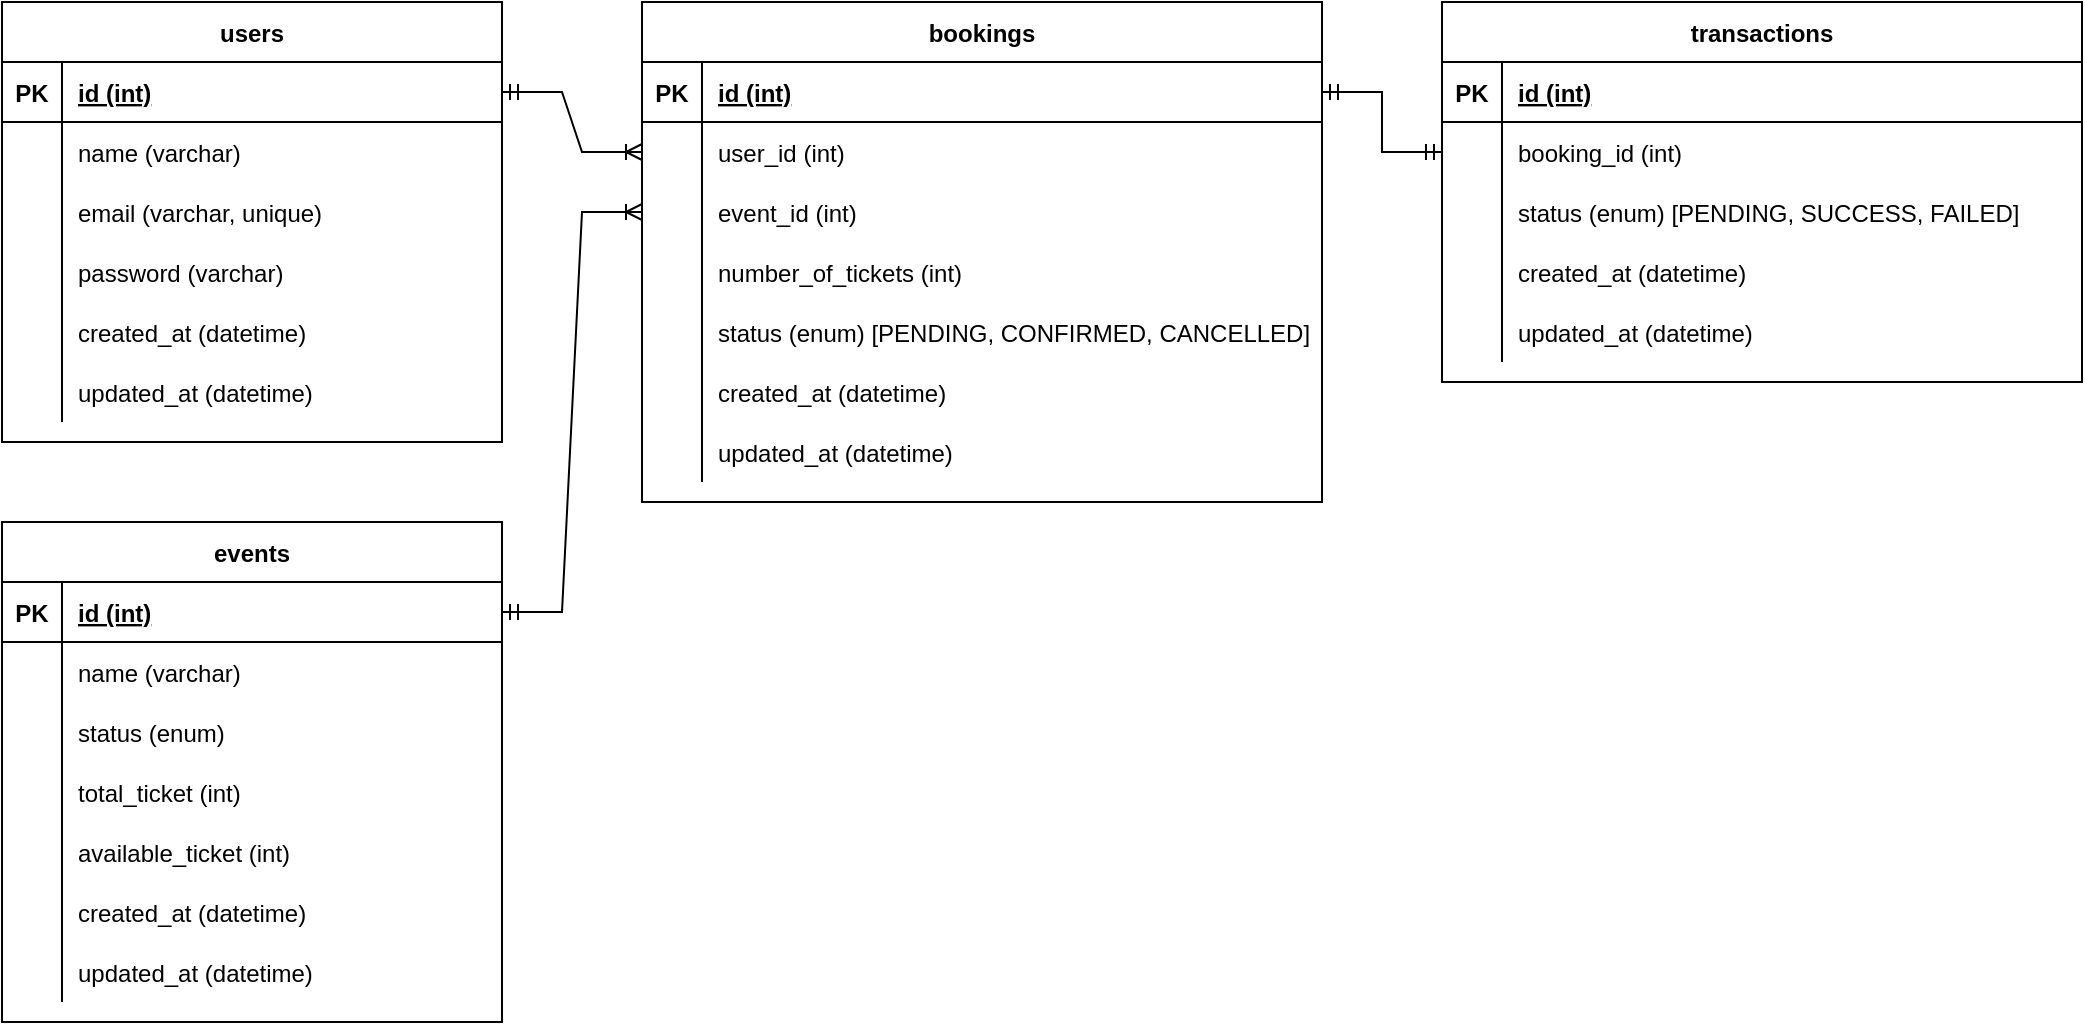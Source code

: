 <mxfile version="24.6.4" type="device">
  <diagram id="C5RBs43oDa-KdzZeNtuy" name="Page-1">
    <mxGraphModel dx="1434" dy="1851" grid="1" gridSize="10" guides="1" tooltips="1" connect="1" arrows="1" fold="1" page="1" pageScale="1" pageWidth="827" pageHeight="1169" math="0" shadow="0">
      <root>
        <mxCell id="WIyWlLk6GJQsqaUBKTNV-0" />
        <mxCell id="WIyWlLk6GJQsqaUBKTNV-1" parent="WIyWlLk6GJQsqaUBKTNV-0" />
        <mxCell id="DBRyhk68mxxiNpGFSdLe-0" value="users" style="shape=table;startSize=30;container=1;collapsible=1;childLayout=tableLayout;fixedRows=1;rowLines=0;fontStyle=1;align=center;resizeLast=1;" vertex="1" parent="WIyWlLk6GJQsqaUBKTNV-1">
          <mxGeometry x="80" y="-1120" width="250" height="220" as="geometry" />
        </mxCell>
        <mxCell id="DBRyhk68mxxiNpGFSdLe-1" value="" style="shape=partialRectangle;collapsible=0;dropTarget=0;pointerEvents=0;fillColor=none;points=[[0,0.5],[1,0.5]];portConstraint=eastwest;top=0;left=0;right=0;bottom=1;" vertex="1" parent="DBRyhk68mxxiNpGFSdLe-0">
          <mxGeometry y="30" width="250" height="30" as="geometry" />
        </mxCell>
        <mxCell id="DBRyhk68mxxiNpGFSdLe-2" value="PK" style="shape=partialRectangle;overflow=hidden;connectable=0;fillColor=none;top=0;left=0;bottom=0;right=0;fontStyle=1;" vertex="1" parent="DBRyhk68mxxiNpGFSdLe-1">
          <mxGeometry width="30" height="30" as="geometry">
            <mxRectangle width="30" height="30" as="alternateBounds" />
          </mxGeometry>
        </mxCell>
        <mxCell id="DBRyhk68mxxiNpGFSdLe-3" value="id (int)" style="shape=partialRectangle;overflow=hidden;connectable=0;fillColor=none;top=0;left=0;bottom=0;right=0;align=left;spacingLeft=6;fontStyle=5;" vertex="1" parent="DBRyhk68mxxiNpGFSdLe-1">
          <mxGeometry x="30" width="220" height="30" as="geometry">
            <mxRectangle width="220" height="30" as="alternateBounds" />
          </mxGeometry>
        </mxCell>
        <mxCell id="DBRyhk68mxxiNpGFSdLe-4" value="" style="shape=partialRectangle;collapsible=0;dropTarget=0;pointerEvents=0;fillColor=none;points=[[0,0.5],[1,0.5]];portConstraint=eastwest;top=0;left=0;right=0;bottom=0;" vertex="1" parent="DBRyhk68mxxiNpGFSdLe-0">
          <mxGeometry y="60" width="250" height="30" as="geometry" />
        </mxCell>
        <mxCell id="DBRyhk68mxxiNpGFSdLe-5" value="" style="shape=partialRectangle;overflow=hidden;connectable=0;fillColor=none;top=0;left=0;bottom=0;right=0;" vertex="1" parent="DBRyhk68mxxiNpGFSdLe-4">
          <mxGeometry width="30" height="30" as="geometry">
            <mxRectangle width="30" height="30" as="alternateBounds" />
          </mxGeometry>
        </mxCell>
        <mxCell id="DBRyhk68mxxiNpGFSdLe-6" value="name (varchar)" style="shape=partialRectangle;overflow=hidden;connectable=0;fillColor=none;top=0;left=0;bottom=0;right=0;align=left;spacingLeft=6;" vertex="1" parent="DBRyhk68mxxiNpGFSdLe-4">
          <mxGeometry x="30" width="220" height="30" as="geometry">
            <mxRectangle width="220" height="30" as="alternateBounds" />
          </mxGeometry>
        </mxCell>
        <mxCell id="DBRyhk68mxxiNpGFSdLe-10" value="" style="shape=partialRectangle;collapsible=0;dropTarget=0;pointerEvents=0;fillColor=none;points=[[0,0.5],[1,0.5]];portConstraint=eastwest;top=0;left=0;right=0;bottom=0;" vertex="1" parent="DBRyhk68mxxiNpGFSdLe-0">
          <mxGeometry y="90" width="250" height="30" as="geometry" />
        </mxCell>
        <mxCell id="DBRyhk68mxxiNpGFSdLe-11" value="" style="shape=partialRectangle;overflow=hidden;connectable=0;fillColor=none;top=0;left=0;bottom=0;right=0;" vertex="1" parent="DBRyhk68mxxiNpGFSdLe-10">
          <mxGeometry width="30" height="30" as="geometry">
            <mxRectangle width="30" height="30" as="alternateBounds" />
          </mxGeometry>
        </mxCell>
        <mxCell id="DBRyhk68mxxiNpGFSdLe-12" value="email (varchar, unique)" style="shape=partialRectangle;overflow=hidden;connectable=0;fillColor=none;top=0;left=0;bottom=0;right=0;align=left;spacingLeft=6;" vertex="1" parent="DBRyhk68mxxiNpGFSdLe-10">
          <mxGeometry x="30" width="220" height="30" as="geometry">
            <mxRectangle width="220" height="30" as="alternateBounds" />
          </mxGeometry>
        </mxCell>
        <mxCell id="DBRyhk68mxxiNpGFSdLe-13" value="" style="shape=partialRectangle;collapsible=0;dropTarget=0;pointerEvents=0;fillColor=none;points=[[0,0.5],[1,0.5]];portConstraint=eastwest;top=0;left=0;right=0;bottom=0;" vertex="1" parent="DBRyhk68mxxiNpGFSdLe-0">
          <mxGeometry y="120" width="250" height="30" as="geometry" />
        </mxCell>
        <mxCell id="DBRyhk68mxxiNpGFSdLe-14" value="" style="shape=partialRectangle;overflow=hidden;connectable=0;fillColor=none;top=0;left=0;bottom=0;right=0;" vertex="1" parent="DBRyhk68mxxiNpGFSdLe-13">
          <mxGeometry width="30" height="30" as="geometry">
            <mxRectangle width="30" height="30" as="alternateBounds" />
          </mxGeometry>
        </mxCell>
        <mxCell id="DBRyhk68mxxiNpGFSdLe-15" value="password (varchar)" style="shape=partialRectangle;overflow=hidden;connectable=0;fillColor=none;top=0;left=0;bottom=0;right=0;align=left;spacingLeft=6;" vertex="1" parent="DBRyhk68mxxiNpGFSdLe-13">
          <mxGeometry x="30" width="220" height="30" as="geometry">
            <mxRectangle width="220" height="30" as="alternateBounds" />
          </mxGeometry>
        </mxCell>
        <mxCell id="DBRyhk68mxxiNpGFSdLe-22" value="" style="shape=partialRectangle;collapsible=0;dropTarget=0;pointerEvents=0;fillColor=none;points=[[0,0.5],[1,0.5]];portConstraint=eastwest;top=0;left=0;right=0;bottom=0;" vertex="1" parent="DBRyhk68mxxiNpGFSdLe-0">
          <mxGeometry y="150" width="250" height="30" as="geometry" />
        </mxCell>
        <mxCell id="DBRyhk68mxxiNpGFSdLe-23" value="" style="shape=partialRectangle;overflow=hidden;connectable=0;fillColor=none;top=0;left=0;bottom=0;right=0;" vertex="1" parent="DBRyhk68mxxiNpGFSdLe-22">
          <mxGeometry width="30" height="30" as="geometry">
            <mxRectangle width="30" height="30" as="alternateBounds" />
          </mxGeometry>
        </mxCell>
        <mxCell id="DBRyhk68mxxiNpGFSdLe-24" value="created_at (datetime)" style="shape=partialRectangle;overflow=hidden;connectable=0;fillColor=none;top=0;left=0;bottom=0;right=0;align=left;spacingLeft=6;" vertex="1" parent="DBRyhk68mxxiNpGFSdLe-22">
          <mxGeometry x="30" width="220" height="30" as="geometry">
            <mxRectangle width="220" height="30" as="alternateBounds" />
          </mxGeometry>
        </mxCell>
        <mxCell id="DBRyhk68mxxiNpGFSdLe-25" value="" style="shape=partialRectangle;collapsible=0;dropTarget=0;pointerEvents=0;fillColor=none;points=[[0,0.5],[1,0.5]];portConstraint=eastwest;top=0;left=0;right=0;bottom=0;" vertex="1" parent="DBRyhk68mxxiNpGFSdLe-0">
          <mxGeometry y="180" width="250" height="30" as="geometry" />
        </mxCell>
        <mxCell id="DBRyhk68mxxiNpGFSdLe-26" value="" style="shape=partialRectangle;overflow=hidden;connectable=0;fillColor=none;top=0;left=0;bottom=0;right=0;" vertex="1" parent="DBRyhk68mxxiNpGFSdLe-25">
          <mxGeometry width="30" height="30" as="geometry">
            <mxRectangle width="30" height="30" as="alternateBounds" />
          </mxGeometry>
        </mxCell>
        <mxCell id="DBRyhk68mxxiNpGFSdLe-27" value="updated_at (datetime)" style="shape=partialRectangle;overflow=hidden;connectable=0;fillColor=none;top=0;left=0;bottom=0;right=0;align=left;spacingLeft=6;" vertex="1" parent="DBRyhk68mxxiNpGFSdLe-25">
          <mxGeometry x="30" width="220" height="30" as="geometry">
            <mxRectangle width="220" height="30" as="alternateBounds" />
          </mxGeometry>
        </mxCell>
        <mxCell id="DBRyhk68mxxiNpGFSdLe-28" value="events" style="shape=table;startSize=30;container=1;collapsible=1;childLayout=tableLayout;fixedRows=1;rowLines=0;fontStyle=1;align=center;resizeLast=1;" vertex="1" parent="WIyWlLk6GJQsqaUBKTNV-1">
          <mxGeometry x="80" y="-860" width="250" height="250" as="geometry" />
        </mxCell>
        <mxCell id="DBRyhk68mxxiNpGFSdLe-29" value="" style="shape=partialRectangle;collapsible=0;dropTarget=0;pointerEvents=0;fillColor=none;points=[[0,0.5],[1,0.5]];portConstraint=eastwest;top=0;left=0;right=0;bottom=1;" vertex="1" parent="DBRyhk68mxxiNpGFSdLe-28">
          <mxGeometry y="30" width="250" height="30" as="geometry" />
        </mxCell>
        <mxCell id="DBRyhk68mxxiNpGFSdLe-30" value="PK" style="shape=partialRectangle;overflow=hidden;connectable=0;fillColor=none;top=0;left=0;bottom=0;right=0;fontStyle=1;" vertex="1" parent="DBRyhk68mxxiNpGFSdLe-29">
          <mxGeometry width="30" height="30" as="geometry">
            <mxRectangle width="30" height="30" as="alternateBounds" />
          </mxGeometry>
        </mxCell>
        <mxCell id="DBRyhk68mxxiNpGFSdLe-31" value="id (int)" style="shape=partialRectangle;overflow=hidden;connectable=0;fillColor=none;top=0;left=0;bottom=0;right=0;align=left;spacingLeft=6;fontStyle=5;" vertex="1" parent="DBRyhk68mxxiNpGFSdLe-29">
          <mxGeometry x="30" width="220" height="30" as="geometry">
            <mxRectangle width="220" height="30" as="alternateBounds" />
          </mxGeometry>
        </mxCell>
        <mxCell id="DBRyhk68mxxiNpGFSdLe-32" value="" style="shape=partialRectangle;collapsible=0;dropTarget=0;pointerEvents=0;fillColor=none;points=[[0,0.5],[1,0.5]];portConstraint=eastwest;top=0;left=0;right=0;bottom=0;" vertex="1" parent="DBRyhk68mxxiNpGFSdLe-28">
          <mxGeometry y="60" width="250" height="30" as="geometry" />
        </mxCell>
        <mxCell id="DBRyhk68mxxiNpGFSdLe-33" value="" style="shape=partialRectangle;overflow=hidden;connectable=0;fillColor=none;top=0;left=0;bottom=0;right=0;" vertex="1" parent="DBRyhk68mxxiNpGFSdLe-32">
          <mxGeometry width="30" height="30" as="geometry">
            <mxRectangle width="30" height="30" as="alternateBounds" />
          </mxGeometry>
        </mxCell>
        <mxCell id="DBRyhk68mxxiNpGFSdLe-34" value="name (varchar)" style="shape=partialRectangle;overflow=hidden;connectable=0;fillColor=none;top=0;left=0;bottom=0;right=0;align=left;spacingLeft=6;" vertex="1" parent="DBRyhk68mxxiNpGFSdLe-32">
          <mxGeometry x="30" width="220" height="30" as="geometry">
            <mxRectangle width="220" height="30" as="alternateBounds" />
          </mxGeometry>
        </mxCell>
        <mxCell id="DBRyhk68mxxiNpGFSdLe-35" value="" style="shape=partialRectangle;collapsible=0;dropTarget=0;pointerEvents=0;fillColor=none;points=[[0,0.5],[1,0.5]];portConstraint=eastwest;top=0;left=0;right=0;bottom=0;" vertex="1" parent="DBRyhk68mxxiNpGFSdLe-28">
          <mxGeometry y="90" width="250" height="30" as="geometry" />
        </mxCell>
        <mxCell id="DBRyhk68mxxiNpGFSdLe-36" value="" style="shape=partialRectangle;overflow=hidden;connectable=0;fillColor=none;top=0;left=0;bottom=0;right=0;" vertex="1" parent="DBRyhk68mxxiNpGFSdLe-35">
          <mxGeometry width="30" height="30" as="geometry">
            <mxRectangle width="30" height="30" as="alternateBounds" />
          </mxGeometry>
        </mxCell>
        <mxCell id="DBRyhk68mxxiNpGFSdLe-37" value="status (enum)" style="shape=partialRectangle;overflow=hidden;connectable=0;fillColor=none;top=0;left=0;bottom=0;right=0;align=left;spacingLeft=6;" vertex="1" parent="DBRyhk68mxxiNpGFSdLe-35">
          <mxGeometry x="30" width="220" height="30" as="geometry">
            <mxRectangle width="220" height="30" as="alternateBounds" />
          </mxGeometry>
        </mxCell>
        <mxCell id="DBRyhk68mxxiNpGFSdLe-53" value="" style="shape=partialRectangle;collapsible=0;dropTarget=0;pointerEvents=0;fillColor=none;points=[[0,0.5],[1,0.5]];portConstraint=eastwest;top=0;left=0;right=0;bottom=0;" vertex="1" parent="DBRyhk68mxxiNpGFSdLe-28">
          <mxGeometry y="120" width="250" height="30" as="geometry" />
        </mxCell>
        <mxCell id="DBRyhk68mxxiNpGFSdLe-54" value="" style="shape=partialRectangle;overflow=hidden;connectable=0;fillColor=none;top=0;left=0;bottom=0;right=0;" vertex="1" parent="DBRyhk68mxxiNpGFSdLe-53">
          <mxGeometry width="30" height="30" as="geometry">
            <mxRectangle width="30" height="30" as="alternateBounds" />
          </mxGeometry>
        </mxCell>
        <mxCell id="DBRyhk68mxxiNpGFSdLe-55" value="total_ticket (int)" style="shape=partialRectangle;overflow=hidden;connectable=0;fillColor=none;top=0;left=0;bottom=0;right=0;align=left;spacingLeft=6;" vertex="1" parent="DBRyhk68mxxiNpGFSdLe-53">
          <mxGeometry x="30" width="220" height="30" as="geometry">
            <mxRectangle width="220" height="30" as="alternateBounds" />
          </mxGeometry>
        </mxCell>
        <mxCell id="DBRyhk68mxxiNpGFSdLe-56" value="" style="shape=partialRectangle;collapsible=0;dropTarget=0;pointerEvents=0;fillColor=none;points=[[0,0.5],[1,0.5]];portConstraint=eastwest;top=0;left=0;right=0;bottom=0;" vertex="1" parent="DBRyhk68mxxiNpGFSdLe-28">
          <mxGeometry y="150" width="250" height="30" as="geometry" />
        </mxCell>
        <mxCell id="DBRyhk68mxxiNpGFSdLe-57" value="" style="shape=partialRectangle;overflow=hidden;connectable=0;fillColor=none;top=0;left=0;bottom=0;right=0;" vertex="1" parent="DBRyhk68mxxiNpGFSdLe-56">
          <mxGeometry width="30" height="30" as="geometry">
            <mxRectangle width="30" height="30" as="alternateBounds" />
          </mxGeometry>
        </mxCell>
        <mxCell id="DBRyhk68mxxiNpGFSdLe-58" value="available_ticket (int)" style="shape=partialRectangle;overflow=hidden;connectable=0;fillColor=none;top=0;left=0;bottom=0;right=0;align=left;spacingLeft=6;" vertex="1" parent="DBRyhk68mxxiNpGFSdLe-56">
          <mxGeometry x="30" width="220" height="30" as="geometry">
            <mxRectangle width="220" height="30" as="alternateBounds" />
          </mxGeometry>
        </mxCell>
        <mxCell id="DBRyhk68mxxiNpGFSdLe-47" value="" style="shape=partialRectangle;collapsible=0;dropTarget=0;pointerEvents=0;fillColor=none;points=[[0,0.5],[1,0.5]];portConstraint=eastwest;top=0;left=0;right=0;bottom=0;" vertex="1" parent="DBRyhk68mxxiNpGFSdLe-28">
          <mxGeometry y="180" width="250" height="30" as="geometry" />
        </mxCell>
        <mxCell id="DBRyhk68mxxiNpGFSdLe-48" value="" style="shape=partialRectangle;overflow=hidden;connectable=0;fillColor=none;top=0;left=0;bottom=0;right=0;" vertex="1" parent="DBRyhk68mxxiNpGFSdLe-47">
          <mxGeometry width="30" height="30" as="geometry">
            <mxRectangle width="30" height="30" as="alternateBounds" />
          </mxGeometry>
        </mxCell>
        <mxCell id="DBRyhk68mxxiNpGFSdLe-49" value="created_at (datetime)" style="shape=partialRectangle;overflow=hidden;connectable=0;fillColor=none;top=0;left=0;bottom=0;right=0;align=left;spacingLeft=6;" vertex="1" parent="DBRyhk68mxxiNpGFSdLe-47">
          <mxGeometry x="30" width="220" height="30" as="geometry">
            <mxRectangle width="220" height="30" as="alternateBounds" />
          </mxGeometry>
        </mxCell>
        <mxCell id="DBRyhk68mxxiNpGFSdLe-50" value="" style="shape=partialRectangle;collapsible=0;dropTarget=0;pointerEvents=0;fillColor=none;points=[[0,0.5],[1,0.5]];portConstraint=eastwest;top=0;left=0;right=0;bottom=0;" vertex="1" parent="DBRyhk68mxxiNpGFSdLe-28">
          <mxGeometry y="210" width="250" height="30" as="geometry" />
        </mxCell>
        <mxCell id="DBRyhk68mxxiNpGFSdLe-51" value="" style="shape=partialRectangle;overflow=hidden;connectable=0;fillColor=none;top=0;left=0;bottom=0;right=0;" vertex="1" parent="DBRyhk68mxxiNpGFSdLe-50">
          <mxGeometry width="30" height="30" as="geometry">
            <mxRectangle width="30" height="30" as="alternateBounds" />
          </mxGeometry>
        </mxCell>
        <mxCell id="DBRyhk68mxxiNpGFSdLe-52" value="updated_at (datetime)" style="shape=partialRectangle;overflow=hidden;connectable=0;fillColor=none;top=0;left=0;bottom=0;right=0;align=left;spacingLeft=6;" vertex="1" parent="DBRyhk68mxxiNpGFSdLe-50">
          <mxGeometry x="30" width="220" height="30" as="geometry">
            <mxRectangle width="220" height="30" as="alternateBounds" />
          </mxGeometry>
        </mxCell>
        <mxCell id="DBRyhk68mxxiNpGFSdLe-62" value="bookings" style="shape=table;startSize=30;container=1;collapsible=1;childLayout=tableLayout;fixedRows=1;rowLines=0;fontStyle=1;align=center;resizeLast=1;" vertex="1" parent="WIyWlLk6GJQsqaUBKTNV-1">
          <mxGeometry x="400" y="-1120" width="340" height="250" as="geometry" />
        </mxCell>
        <mxCell id="DBRyhk68mxxiNpGFSdLe-63" value="" style="shape=partialRectangle;collapsible=0;dropTarget=0;pointerEvents=0;fillColor=none;points=[[0,0.5],[1,0.5]];portConstraint=eastwest;top=0;left=0;right=0;bottom=1;" vertex="1" parent="DBRyhk68mxxiNpGFSdLe-62">
          <mxGeometry y="30" width="340" height="30" as="geometry" />
        </mxCell>
        <mxCell id="DBRyhk68mxxiNpGFSdLe-64" value="PK" style="shape=partialRectangle;overflow=hidden;connectable=0;fillColor=none;top=0;left=0;bottom=0;right=0;fontStyle=1;" vertex="1" parent="DBRyhk68mxxiNpGFSdLe-63">
          <mxGeometry width="30" height="30" as="geometry">
            <mxRectangle width="30" height="30" as="alternateBounds" />
          </mxGeometry>
        </mxCell>
        <mxCell id="DBRyhk68mxxiNpGFSdLe-65" value="id (int)" style="shape=partialRectangle;overflow=hidden;connectable=0;fillColor=none;top=0;left=0;bottom=0;right=0;align=left;spacingLeft=6;fontStyle=5;" vertex="1" parent="DBRyhk68mxxiNpGFSdLe-63">
          <mxGeometry x="30" width="310" height="30" as="geometry">
            <mxRectangle width="310" height="30" as="alternateBounds" />
          </mxGeometry>
        </mxCell>
        <mxCell id="DBRyhk68mxxiNpGFSdLe-66" value="" style="shape=partialRectangle;collapsible=0;dropTarget=0;pointerEvents=0;fillColor=none;points=[[0,0.5],[1,0.5]];portConstraint=eastwest;top=0;left=0;right=0;bottom=0;" vertex="1" parent="DBRyhk68mxxiNpGFSdLe-62">
          <mxGeometry y="60" width="340" height="30" as="geometry" />
        </mxCell>
        <mxCell id="DBRyhk68mxxiNpGFSdLe-67" value="" style="shape=partialRectangle;overflow=hidden;connectable=0;fillColor=none;top=0;left=0;bottom=0;right=0;" vertex="1" parent="DBRyhk68mxxiNpGFSdLe-66">
          <mxGeometry width="30" height="30" as="geometry">
            <mxRectangle width="30" height="30" as="alternateBounds" />
          </mxGeometry>
        </mxCell>
        <mxCell id="DBRyhk68mxxiNpGFSdLe-68" value="user_id (int)" style="shape=partialRectangle;overflow=hidden;connectable=0;fillColor=none;top=0;left=0;bottom=0;right=0;align=left;spacingLeft=6;" vertex="1" parent="DBRyhk68mxxiNpGFSdLe-66">
          <mxGeometry x="30" width="310" height="30" as="geometry">
            <mxRectangle width="310" height="30" as="alternateBounds" />
          </mxGeometry>
        </mxCell>
        <mxCell id="DBRyhk68mxxiNpGFSdLe-69" value="" style="shape=partialRectangle;collapsible=0;dropTarget=0;pointerEvents=0;fillColor=none;points=[[0,0.5],[1,0.5]];portConstraint=eastwest;top=0;left=0;right=0;bottom=0;" vertex="1" parent="DBRyhk68mxxiNpGFSdLe-62">
          <mxGeometry y="90" width="340" height="30" as="geometry" />
        </mxCell>
        <mxCell id="DBRyhk68mxxiNpGFSdLe-70" value="" style="shape=partialRectangle;overflow=hidden;connectable=0;fillColor=none;top=0;left=0;bottom=0;right=0;" vertex="1" parent="DBRyhk68mxxiNpGFSdLe-69">
          <mxGeometry width="30" height="30" as="geometry">
            <mxRectangle width="30" height="30" as="alternateBounds" />
          </mxGeometry>
        </mxCell>
        <mxCell id="DBRyhk68mxxiNpGFSdLe-71" value="event_id (int)" style="shape=partialRectangle;overflow=hidden;connectable=0;fillColor=none;top=0;left=0;bottom=0;right=0;align=left;spacingLeft=6;" vertex="1" parent="DBRyhk68mxxiNpGFSdLe-69">
          <mxGeometry x="30" width="310" height="30" as="geometry">
            <mxRectangle width="310" height="30" as="alternateBounds" />
          </mxGeometry>
        </mxCell>
        <mxCell id="DBRyhk68mxxiNpGFSdLe-75" value="" style="shape=partialRectangle;collapsible=0;dropTarget=0;pointerEvents=0;fillColor=none;points=[[0,0.5],[1,0.5]];portConstraint=eastwest;top=0;left=0;right=0;bottom=0;" vertex="1" parent="DBRyhk68mxxiNpGFSdLe-62">
          <mxGeometry y="120" width="340" height="30" as="geometry" />
        </mxCell>
        <mxCell id="DBRyhk68mxxiNpGFSdLe-76" value="" style="shape=partialRectangle;overflow=hidden;connectable=0;fillColor=none;top=0;left=0;bottom=0;right=0;" vertex="1" parent="DBRyhk68mxxiNpGFSdLe-75">
          <mxGeometry width="30" height="30" as="geometry">
            <mxRectangle width="30" height="30" as="alternateBounds" />
          </mxGeometry>
        </mxCell>
        <mxCell id="DBRyhk68mxxiNpGFSdLe-77" value="number_of_tickets (int)" style="shape=partialRectangle;overflow=hidden;connectable=0;fillColor=none;top=0;left=0;bottom=0;right=0;align=left;spacingLeft=6;" vertex="1" parent="DBRyhk68mxxiNpGFSdLe-75">
          <mxGeometry x="30" width="310" height="30" as="geometry">
            <mxRectangle width="310" height="30" as="alternateBounds" />
          </mxGeometry>
        </mxCell>
        <mxCell id="DBRyhk68mxxiNpGFSdLe-118" value="" style="shape=partialRectangle;collapsible=0;dropTarget=0;pointerEvents=0;fillColor=none;points=[[0,0.5],[1,0.5]];portConstraint=eastwest;top=0;left=0;right=0;bottom=0;" vertex="1" parent="DBRyhk68mxxiNpGFSdLe-62">
          <mxGeometry y="150" width="340" height="30" as="geometry" />
        </mxCell>
        <mxCell id="DBRyhk68mxxiNpGFSdLe-119" value="" style="shape=partialRectangle;overflow=hidden;connectable=0;fillColor=none;top=0;left=0;bottom=0;right=0;" vertex="1" parent="DBRyhk68mxxiNpGFSdLe-118">
          <mxGeometry width="30" height="30" as="geometry">
            <mxRectangle width="30" height="30" as="alternateBounds" />
          </mxGeometry>
        </mxCell>
        <mxCell id="DBRyhk68mxxiNpGFSdLe-120" value="status (enum) [PENDING, CONFIRMED, CANCELLED]" style="shape=partialRectangle;overflow=hidden;connectable=0;fillColor=none;top=0;left=0;bottom=0;right=0;align=left;spacingLeft=6;" vertex="1" parent="DBRyhk68mxxiNpGFSdLe-118">
          <mxGeometry x="30" width="310" height="30" as="geometry">
            <mxRectangle width="310" height="30" as="alternateBounds" />
          </mxGeometry>
        </mxCell>
        <mxCell id="DBRyhk68mxxiNpGFSdLe-87" value="" style="shape=partialRectangle;collapsible=0;dropTarget=0;pointerEvents=0;fillColor=none;points=[[0,0.5],[1,0.5]];portConstraint=eastwest;top=0;left=0;right=0;bottom=0;" vertex="1" parent="DBRyhk68mxxiNpGFSdLe-62">
          <mxGeometry y="180" width="340" height="30" as="geometry" />
        </mxCell>
        <mxCell id="DBRyhk68mxxiNpGFSdLe-88" value="" style="shape=partialRectangle;overflow=hidden;connectable=0;fillColor=none;top=0;left=0;bottom=0;right=0;" vertex="1" parent="DBRyhk68mxxiNpGFSdLe-87">
          <mxGeometry width="30" height="30" as="geometry">
            <mxRectangle width="30" height="30" as="alternateBounds" />
          </mxGeometry>
        </mxCell>
        <mxCell id="DBRyhk68mxxiNpGFSdLe-89" value="created_at (datetime)" style="shape=partialRectangle;overflow=hidden;connectable=0;fillColor=none;top=0;left=0;bottom=0;right=0;align=left;spacingLeft=6;" vertex="1" parent="DBRyhk68mxxiNpGFSdLe-87">
          <mxGeometry x="30" width="310" height="30" as="geometry">
            <mxRectangle width="310" height="30" as="alternateBounds" />
          </mxGeometry>
        </mxCell>
        <mxCell id="DBRyhk68mxxiNpGFSdLe-90" value="" style="shape=partialRectangle;collapsible=0;dropTarget=0;pointerEvents=0;fillColor=none;points=[[0,0.5],[1,0.5]];portConstraint=eastwest;top=0;left=0;right=0;bottom=0;" vertex="1" parent="DBRyhk68mxxiNpGFSdLe-62">
          <mxGeometry y="210" width="340" height="30" as="geometry" />
        </mxCell>
        <mxCell id="DBRyhk68mxxiNpGFSdLe-91" value="" style="shape=partialRectangle;overflow=hidden;connectable=0;fillColor=none;top=0;left=0;bottom=0;right=0;" vertex="1" parent="DBRyhk68mxxiNpGFSdLe-90">
          <mxGeometry width="30" height="30" as="geometry">
            <mxRectangle width="30" height="30" as="alternateBounds" />
          </mxGeometry>
        </mxCell>
        <mxCell id="DBRyhk68mxxiNpGFSdLe-92" value="updated_at (datetime)" style="shape=partialRectangle;overflow=hidden;connectable=0;fillColor=none;top=0;left=0;bottom=0;right=0;align=left;spacingLeft=6;" vertex="1" parent="DBRyhk68mxxiNpGFSdLe-90">
          <mxGeometry x="30" width="310" height="30" as="geometry">
            <mxRectangle width="310" height="30" as="alternateBounds" />
          </mxGeometry>
        </mxCell>
        <mxCell id="DBRyhk68mxxiNpGFSdLe-93" value="transactions" style="shape=table;startSize=30;container=1;collapsible=1;childLayout=tableLayout;fixedRows=1;rowLines=0;fontStyle=1;align=center;resizeLast=1;" vertex="1" parent="WIyWlLk6GJQsqaUBKTNV-1">
          <mxGeometry x="800" y="-1120" width="320" height="190" as="geometry" />
        </mxCell>
        <mxCell id="DBRyhk68mxxiNpGFSdLe-94" value="" style="shape=partialRectangle;collapsible=0;dropTarget=0;pointerEvents=0;fillColor=none;points=[[0,0.5],[1,0.5]];portConstraint=eastwest;top=0;left=0;right=0;bottom=1;" vertex="1" parent="DBRyhk68mxxiNpGFSdLe-93">
          <mxGeometry y="30" width="320" height="30" as="geometry" />
        </mxCell>
        <mxCell id="DBRyhk68mxxiNpGFSdLe-95" value="PK" style="shape=partialRectangle;overflow=hidden;connectable=0;fillColor=none;top=0;left=0;bottom=0;right=0;fontStyle=1;" vertex="1" parent="DBRyhk68mxxiNpGFSdLe-94">
          <mxGeometry width="30" height="30" as="geometry">
            <mxRectangle width="30" height="30" as="alternateBounds" />
          </mxGeometry>
        </mxCell>
        <mxCell id="DBRyhk68mxxiNpGFSdLe-96" value="id (int)" style="shape=partialRectangle;overflow=hidden;connectable=0;fillColor=none;top=0;left=0;bottom=0;right=0;align=left;spacingLeft=6;fontStyle=5;" vertex="1" parent="DBRyhk68mxxiNpGFSdLe-94">
          <mxGeometry x="30" width="290" height="30" as="geometry">
            <mxRectangle width="290" height="30" as="alternateBounds" />
          </mxGeometry>
        </mxCell>
        <mxCell id="DBRyhk68mxxiNpGFSdLe-97" value="" style="shape=partialRectangle;collapsible=0;dropTarget=0;pointerEvents=0;fillColor=none;points=[[0,0.5],[1,0.5]];portConstraint=eastwest;top=0;left=0;right=0;bottom=0;" vertex="1" parent="DBRyhk68mxxiNpGFSdLe-93">
          <mxGeometry y="60" width="320" height="30" as="geometry" />
        </mxCell>
        <mxCell id="DBRyhk68mxxiNpGFSdLe-98" value="" style="shape=partialRectangle;overflow=hidden;connectable=0;fillColor=none;top=0;left=0;bottom=0;right=0;" vertex="1" parent="DBRyhk68mxxiNpGFSdLe-97">
          <mxGeometry width="30" height="30" as="geometry">
            <mxRectangle width="30" height="30" as="alternateBounds" />
          </mxGeometry>
        </mxCell>
        <mxCell id="DBRyhk68mxxiNpGFSdLe-99" value="booking_id (int)" style="shape=partialRectangle;overflow=hidden;connectable=0;fillColor=none;top=0;left=0;bottom=0;right=0;align=left;spacingLeft=6;" vertex="1" parent="DBRyhk68mxxiNpGFSdLe-97">
          <mxGeometry x="30" width="290" height="30" as="geometry">
            <mxRectangle width="290" height="30" as="alternateBounds" />
          </mxGeometry>
        </mxCell>
        <mxCell id="DBRyhk68mxxiNpGFSdLe-109" value="" style="shape=partialRectangle;collapsible=0;dropTarget=0;pointerEvents=0;fillColor=none;points=[[0,0.5],[1,0.5]];portConstraint=eastwest;top=0;left=0;right=0;bottom=0;" vertex="1" parent="DBRyhk68mxxiNpGFSdLe-93">
          <mxGeometry y="90" width="320" height="30" as="geometry" />
        </mxCell>
        <mxCell id="DBRyhk68mxxiNpGFSdLe-110" value="" style="shape=partialRectangle;overflow=hidden;connectable=0;fillColor=none;top=0;left=0;bottom=0;right=0;" vertex="1" parent="DBRyhk68mxxiNpGFSdLe-109">
          <mxGeometry width="30" height="30" as="geometry">
            <mxRectangle width="30" height="30" as="alternateBounds" />
          </mxGeometry>
        </mxCell>
        <mxCell id="DBRyhk68mxxiNpGFSdLe-111" value="status (enum) [PENDING, SUCCESS, FAILED]" style="shape=partialRectangle;overflow=hidden;connectable=0;fillColor=none;top=0;left=0;bottom=0;right=0;align=left;spacingLeft=6;" vertex="1" parent="DBRyhk68mxxiNpGFSdLe-109">
          <mxGeometry x="30" width="290" height="30" as="geometry">
            <mxRectangle width="290" height="30" as="alternateBounds" />
          </mxGeometry>
        </mxCell>
        <mxCell id="DBRyhk68mxxiNpGFSdLe-112" value="" style="shape=partialRectangle;collapsible=0;dropTarget=0;pointerEvents=0;fillColor=none;points=[[0,0.5],[1,0.5]];portConstraint=eastwest;top=0;left=0;right=0;bottom=0;" vertex="1" parent="DBRyhk68mxxiNpGFSdLe-93">
          <mxGeometry y="120" width="320" height="30" as="geometry" />
        </mxCell>
        <mxCell id="DBRyhk68mxxiNpGFSdLe-113" value="" style="shape=partialRectangle;overflow=hidden;connectable=0;fillColor=none;top=0;left=0;bottom=0;right=0;" vertex="1" parent="DBRyhk68mxxiNpGFSdLe-112">
          <mxGeometry width="30" height="30" as="geometry">
            <mxRectangle width="30" height="30" as="alternateBounds" />
          </mxGeometry>
        </mxCell>
        <mxCell id="DBRyhk68mxxiNpGFSdLe-114" value="created_at (datetime)" style="shape=partialRectangle;overflow=hidden;connectable=0;fillColor=none;top=0;left=0;bottom=0;right=0;align=left;spacingLeft=6;" vertex="1" parent="DBRyhk68mxxiNpGFSdLe-112">
          <mxGeometry x="30" width="290" height="30" as="geometry">
            <mxRectangle width="290" height="30" as="alternateBounds" />
          </mxGeometry>
        </mxCell>
        <mxCell id="DBRyhk68mxxiNpGFSdLe-115" value="" style="shape=partialRectangle;collapsible=0;dropTarget=0;pointerEvents=0;fillColor=none;points=[[0,0.5],[1,0.5]];portConstraint=eastwest;top=0;left=0;right=0;bottom=0;" vertex="1" parent="DBRyhk68mxxiNpGFSdLe-93">
          <mxGeometry y="150" width="320" height="30" as="geometry" />
        </mxCell>
        <mxCell id="DBRyhk68mxxiNpGFSdLe-116" value="" style="shape=partialRectangle;overflow=hidden;connectable=0;fillColor=none;top=0;left=0;bottom=0;right=0;" vertex="1" parent="DBRyhk68mxxiNpGFSdLe-115">
          <mxGeometry width="30" height="30" as="geometry">
            <mxRectangle width="30" height="30" as="alternateBounds" />
          </mxGeometry>
        </mxCell>
        <mxCell id="DBRyhk68mxxiNpGFSdLe-117" value="updated_at (datetime)" style="shape=partialRectangle;overflow=hidden;connectable=0;fillColor=none;top=0;left=0;bottom=0;right=0;align=left;spacingLeft=6;" vertex="1" parent="DBRyhk68mxxiNpGFSdLe-115">
          <mxGeometry x="30" width="290" height="30" as="geometry">
            <mxRectangle width="290" height="30" as="alternateBounds" />
          </mxGeometry>
        </mxCell>
        <mxCell id="DBRyhk68mxxiNpGFSdLe-121" value="" style="edgeStyle=entityRelationEdgeStyle;fontSize=12;html=1;endArrow=ERoneToMany;startArrow=ERmandOne;rounded=0;exitX=1;exitY=0.5;exitDx=0;exitDy=0;entryX=0;entryY=0.5;entryDx=0;entryDy=0;" edge="1" parent="WIyWlLk6GJQsqaUBKTNV-1" source="DBRyhk68mxxiNpGFSdLe-1" target="DBRyhk68mxxiNpGFSdLe-66">
          <mxGeometry width="100" height="100" relative="1" as="geometry">
            <mxPoint x="330" y="-840" as="sourcePoint" />
            <mxPoint x="390" y="-810" as="targetPoint" />
            <Array as="points">
              <mxPoint x="360" y="-1050" />
              <mxPoint x="350" y="-1070" />
              <mxPoint x="360" y="-1060" />
              <mxPoint x="360" y="-1050" />
            </Array>
          </mxGeometry>
        </mxCell>
        <mxCell id="DBRyhk68mxxiNpGFSdLe-122" value="" style="edgeStyle=entityRelationEdgeStyle;fontSize=12;html=1;endArrow=ERoneToMany;startArrow=ERmandOne;rounded=0;exitX=1;exitY=0.5;exitDx=0;exitDy=0;" edge="1" parent="WIyWlLk6GJQsqaUBKTNV-1" source="DBRyhk68mxxiNpGFSdLe-29" target="DBRyhk68mxxiNpGFSdLe-69">
          <mxGeometry width="100" height="100" relative="1" as="geometry">
            <mxPoint x="350" y="-740" as="sourcePoint" />
            <mxPoint x="430" y="-710" as="targetPoint" />
            <Array as="points">
              <mxPoint x="380" y="-715" />
              <mxPoint x="370" y="-735" />
              <mxPoint x="380" y="-725" />
              <mxPoint x="380" y="-715" />
            </Array>
          </mxGeometry>
        </mxCell>
        <mxCell id="DBRyhk68mxxiNpGFSdLe-123" value="" style="edgeStyle=entityRelationEdgeStyle;fontSize=12;html=1;endArrow=ERmandOne;startArrow=ERmandOne;rounded=0;exitX=0;exitY=0.5;exitDx=0;exitDy=0;" edge="1" parent="WIyWlLk6GJQsqaUBKTNV-1" source="DBRyhk68mxxiNpGFSdLe-97" target="DBRyhk68mxxiNpGFSdLe-63">
          <mxGeometry width="100" height="100" relative="1" as="geometry">
            <mxPoint x="520" y="275" as="sourcePoint" />
            <mxPoint x="430" y="45" as="targetPoint" />
          </mxGeometry>
        </mxCell>
      </root>
    </mxGraphModel>
  </diagram>
</mxfile>

